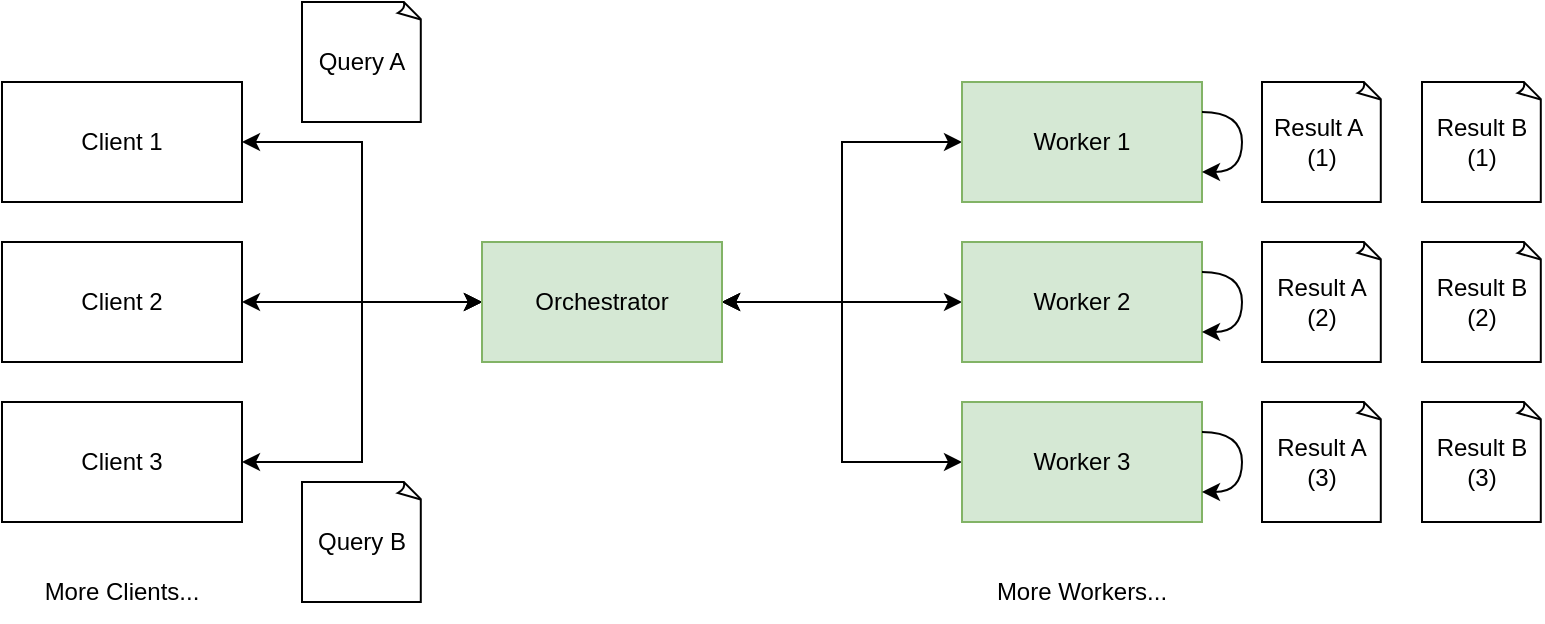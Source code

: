 <mxfile version="21.0.6" type="device"><diagram name="Page-1" id="IQRFp7OQW6HIiBIqbkda"><mxGraphModel dx="1221" dy="619" grid="1" gridSize="10" guides="1" tooltips="1" connect="1" arrows="1" fold="1" page="1" pageScale="1" pageWidth="827" pageHeight="1169" math="0" shadow="0"><root><mxCell id="0"/><mxCell id="1" parent="0"/><mxCell id="_llI_rVoUEMJ_N9x1n-c-1" style="edgeStyle=orthogonalEdgeStyle;rounded=0;orthogonalLoop=1;jettySize=auto;html=1;exitX=1;exitY=0.5;exitDx=0;exitDy=0;entryX=0;entryY=0.5;entryDx=0;entryDy=0;startArrow=classic;startFill=1;" edge="1" parent="1" source="_llI_rVoUEMJ_N9x1n-c-2" target="_llI_rVoUEMJ_N9x1n-c-10"><mxGeometry relative="1" as="geometry"/></mxCell><mxCell id="_llI_rVoUEMJ_N9x1n-c-2" value="Client 1" style="rounded=0;whiteSpace=wrap;html=1;" vertex="1" parent="1"><mxGeometry x="50" y="90" width="120" height="60" as="geometry"/></mxCell><mxCell id="_llI_rVoUEMJ_N9x1n-c-3" style="edgeStyle=orthogonalEdgeStyle;rounded=0;orthogonalLoop=1;jettySize=auto;html=1;exitX=1;exitY=0.5;exitDx=0;exitDy=0;startArrow=classic;startFill=1;" edge="1" parent="1" source="_llI_rVoUEMJ_N9x1n-c-4"><mxGeometry relative="1" as="geometry"><mxPoint x="290" y="200" as="targetPoint"/></mxGeometry></mxCell><mxCell id="_llI_rVoUEMJ_N9x1n-c-4" value="Client 2" style="rounded=0;whiteSpace=wrap;html=1;" vertex="1" parent="1"><mxGeometry x="50" y="170" width="120" height="60" as="geometry"/></mxCell><mxCell id="_llI_rVoUEMJ_N9x1n-c-5" style="edgeStyle=orthogonalEdgeStyle;rounded=0;orthogonalLoop=1;jettySize=auto;html=1;exitX=1;exitY=0.5;exitDx=0;exitDy=0;entryX=0;entryY=0.5;entryDx=0;entryDy=0;startArrow=classic;startFill=1;" edge="1" parent="1" source="_llI_rVoUEMJ_N9x1n-c-6" target="_llI_rVoUEMJ_N9x1n-c-10"><mxGeometry relative="1" as="geometry"/></mxCell><mxCell id="_llI_rVoUEMJ_N9x1n-c-6" value="Client 3" style="rounded=0;whiteSpace=wrap;html=1;" vertex="1" parent="1"><mxGeometry x="50" y="250" width="120" height="60" as="geometry"/></mxCell><mxCell id="_llI_rVoUEMJ_N9x1n-c-7" style="edgeStyle=orthogonalEdgeStyle;rounded=0;orthogonalLoop=1;jettySize=auto;html=1;exitX=1;exitY=0.5;exitDx=0;exitDy=0;entryX=0;entryY=0.5;entryDx=0;entryDy=0;startArrow=classic;startFill=1;" edge="1" parent="1" source="_llI_rVoUEMJ_N9x1n-c-10" target="_llI_rVoUEMJ_N9x1n-c-12"><mxGeometry relative="1" as="geometry"/></mxCell><mxCell id="_llI_rVoUEMJ_N9x1n-c-8" style="edgeStyle=orthogonalEdgeStyle;rounded=0;orthogonalLoop=1;jettySize=auto;html=1;exitX=1;exitY=0.5;exitDx=0;exitDy=0;entryX=0;entryY=0.5;entryDx=0;entryDy=0;startArrow=classic;startFill=1;" edge="1" parent="1" source="_llI_rVoUEMJ_N9x1n-c-10" target="_llI_rVoUEMJ_N9x1n-c-13"><mxGeometry relative="1" as="geometry"/></mxCell><mxCell id="_llI_rVoUEMJ_N9x1n-c-9" style="edgeStyle=orthogonalEdgeStyle;rounded=0;orthogonalLoop=1;jettySize=auto;html=1;exitX=1;exitY=0.5;exitDx=0;exitDy=0;entryX=0;entryY=0.5;entryDx=0;entryDy=0;startArrow=classic;startFill=1;" edge="1" parent="1" source="_llI_rVoUEMJ_N9x1n-c-10" target="_llI_rVoUEMJ_N9x1n-c-14"><mxGeometry relative="1" as="geometry"/></mxCell><mxCell id="_llI_rVoUEMJ_N9x1n-c-10" value="Orchestrator" style="rounded=0;whiteSpace=wrap;html=1;fillColor=#d5e8d4;strokeColor=#82b366;" vertex="1" parent="1"><mxGeometry x="290" y="170" width="120" height="60" as="geometry"/></mxCell><mxCell id="_llI_rVoUEMJ_N9x1n-c-11" value="More Clients..." style="text;html=1;strokeColor=none;fillColor=none;align=center;verticalAlign=middle;whiteSpace=wrap;rounded=0;" vertex="1" parent="1"><mxGeometry x="50" y="330" width="120" height="30" as="geometry"/></mxCell><mxCell id="_llI_rVoUEMJ_N9x1n-c-12" value="Worker 1" style="rounded=0;whiteSpace=wrap;html=1;fillColor=#d5e8d4;strokeColor=#82b366;" vertex="1" parent="1"><mxGeometry x="530" y="90" width="120" height="60" as="geometry"/></mxCell><mxCell id="_llI_rVoUEMJ_N9x1n-c-13" value="Worker 2" style="rounded=0;whiteSpace=wrap;html=1;fillColor=#d5e8d4;strokeColor=#82b366;" vertex="1" parent="1"><mxGeometry x="530" y="170" width="120" height="60" as="geometry"/></mxCell><mxCell id="_llI_rVoUEMJ_N9x1n-c-14" value="Worker 3" style="rounded=0;whiteSpace=wrap;html=1;fillColor=#d5e8d4;strokeColor=#82b366;" vertex="1" parent="1"><mxGeometry x="530" y="250" width="120" height="60" as="geometry"/></mxCell><mxCell id="_llI_rVoUEMJ_N9x1n-c-15" value="More Workers..." style="text;html=1;strokeColor=none;fillColor=none;align=center;verticalAlign=middle;whiteSpace=wrap;rounded=0;" vertex="1" parent="1"><mxGeometry x="530" y="330" width="120" height="30" as="geometry"/></mxCell><mxCell id="_llI_rVoUEMJ_N9x1n-c-18" value="Query B" style="whiteSpace=wrap;html=1;shape=mxgraph.basic.document" vertex="1" parent="1"><mxGeometry x="200" y="290" width="60" height="60" as="geometry"/></mxCell><mxCell id="_llI_rVoUEMJ_N9x1n-c-19" style="edgeStyle=orthogonalEdgeStyle;orthogonalLoop=1;jettySize=auto;html=1;exitX=1;exitY=0.25;exitDx=0;exitDy=0;entryX=1;entryY=0.75;entryDx=0;entryDy=0;curved=1;" edge="1" parent="1" source="_llI_rVoUEMJ_N9x1n-c-12" target="_llI_rVoUEMJ_N9x1n-c-12"><mxGeometry relative="1" as="geometry"><Array as="points"><mxPoint x="670" y="105"/><mxPoint x="670" y="135"/></Array></mxGeometry></mxCell><mxCell id="_llI_rVoUEMJ_N9x1n-c-20" style="edgeStyle=orthogonalEdgeStyle;orthogonalLoop=1;jettySize=auto;html=1;exitX=1;exitY=0.25;exitDx=0;exitDy=0;entryX=1;entryY=0.75;entryDx=0;entryDy=0;curved=1;" edge="1" parent="1" source="_llI_rVoUEMJ_N9x1n-c-13" target="_llI_rVoUEMJ_N9x1n-c-13"><mxGeometry relative="1" as="geometry"><Array as="points"><mxPoint x="670" y="185"/><mxPoint x="670" y="215"/></Array></mxGeometry></mxCell><mxCell id="_llI_rVoUEMJ_N9x1n-c-21" style="edgeStyle=orthogonalEdgeStyle;orthogonalLoop=1;jettySize=auto;html=1;exitX=1;exitY=0.25;exitDx=0;exitDy=0;entryX=1;entryY=0.75;entryDx=0;entryDy=0;curved=1;" edge="1" parent="1" source="_llI_rVoUEMJ_N9x1n-c-14" target="_llI_rVoUEMJ_N9x1n-c-14"><mxGeometry relative="1" as="geometry"><Array as="points"><mxPoint x="670" y="265"/><mxPoint x="670" y="295"/></Array></mxGeometry></mxCell><mxCell id="_llI_rVoUEMJ_N9x1n-c-41" value="Result A&amp;nbsp;&lt;br&gt;(1)" style="whiteSpace=wrap;html=1;shape=mxgraph.basic.document" vertex="1" parent="1"><mxGeometry x="680" y="90" width="60" height="60" as="geometry"/></mxCell><mxCell id="_llI_rVoUEMJ_N9x1n-c-42" value="Result B&lt;br&gt;(1)" style="whiteSpace=wrap;html=1;shape=mxgraph.basic.document" vertex="1" parent="1"><mxGeometry x="760" y="90" width="60" height="60" as="geometry"/></mxCell><mxCell id="_llI_rVoUEMJ_N9x1n-c-43" value="Result A&lt;br&gt;(2)" style="whiteSpace=wrap;html=1;shape=mxgraph.basic.document" vertex="1" parent="1"><mxGeometry x="680" y="170" width="60" height="60" as="geometry"/></mxCell><mxCell id="_llI_rVoUEMJ_N9x1n-c-44" value="Result B&lt;br&gt;(2)" style="whiteSpace=wrap;html=1;shape=mxgraph.basic.document" vertex="1" parent="1"><mxGeometry x="760" y="170" width="60" height="60" as="geometry"/></mxCell><mxCell id="_llI_rVoUEMJ_N9x1n-c-45" value="Result A&lt;br&gt;(3)" style="whiteSpace=wrap;html=1;shape=mxgraph.basic.document" vertex="1" parent="1"><mxGeometry x="680" y="250" width="60" height="60" as="geometry"/></mxCell><mxCell id="_llI_rVoUEMJ_N9x1n-c-46" value="Result B&lt;br&gt;(3)" style="whiteSpace=wrap;html=1;shape=mxgraph.basic.document" vertex="1" parent="1"><mxGeometry x="760" y="250" width="60" height="60" as="geometry"/></mxCell><mxCell id="_llI_rVoUEMJ_N9x1n-c-47" value="Query A" style="whiteSpace=wrap;html=1;shape=mxgraph.basic.document" vertex="1" parent="1"><mxGeometry x="200" y="50" width="60" height="60" as="geometry"/></mxCell></root></mxGraphModel></diagram></mxfile>